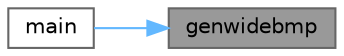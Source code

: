 digraph "genwidebmp"
{
 // LATEX_PDF_SIZE
  bgcolor="transparent";
  edge [fontname=Helvetica,fontsize=10,labelfontname=Helvetica,labelfontsize=10];
  node [fontname=Helvetica,fontsize=10,shape=box,height=0.2,width=0.4];
  rankdir="RL";
  Node1 [label="genwidebmp",height=0.2,width=0.4,color="gray40", fillcolor="grey60", style="filled", fontcolor="black",tooltip="Generate the BMP output file in wide format."];
  Node1 -> Node2 [dir="back",color="steelblue1",style="solid"];
  Node2 [label="main",height=0.2,width=0.4,color="grey40", fillcolor="white", style="filled",URL="$unifontpic_8c.html#a3c04138a5bfe5d72780bb7e82a18e627",tooltip="The main function."];
}
